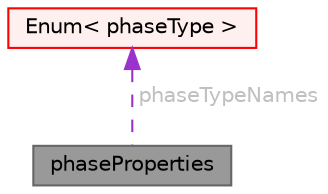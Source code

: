 digraph "phaseProperties"
{
 // LATEX_PDF_SIZE
  bgcolor="transparent";
  edge [fontname=Helvetica,fontsize=10,labelfontname=Helvetica,labelfontsize=10];
  node [fontname=Helvetica,fontsize=10,shape=box,height=0.2,width=0.4];
  Node1 [id="Node000001",label="phaseProperties",height=0.2,width=0.4,color="gray40", fillcolor="grey60", style="filled", fontcolor="black",tooltip="Helper class to manage multi-specie phase properties."];
  Node2 -> Node1 [id="edge1_Node000001_Node000002",dir="back",color="darkorchid3",style="dashed",tooltip=" ",label=" phaseTypeNames",fontcolor="grey" ];
  Node2 [id="Node000002",label="Enum\< phaseType \>",height=0.2,width=0.4,color="red", fillcolor="#FFF0F0", style="filled",URL="$classFoam_1_1Enum.html",tooltip=" "];
}
